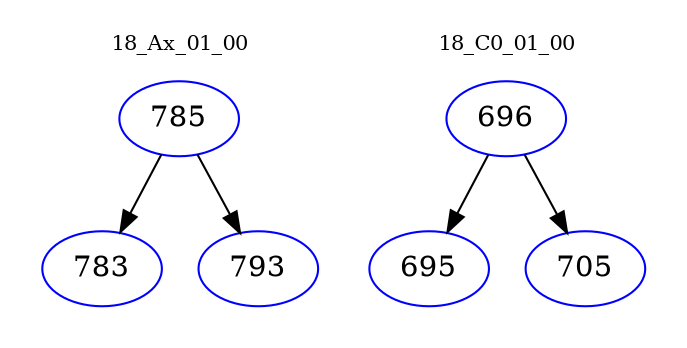digraph{
subgraph cluster_0 {
color = white
label = "18_Ax_01_00";
fontsize=10;
T0_785 [label="785", color="blue"]
T0_785 -> T0_783 [color="black"]
T0_783 [label="783", color="blue"]
T0_785 -> T0_793 [color="black"]
T0_793 [label="793", color="blue"]
}
subgraph cluster_1 {
color = white
label = "18_C0_01_00";
fontsize=10;
T1_696 [label="696", color="blue"]
T1_696 -> T1_695 [color="black"]
T1_695 [label="695", color="blue"]
T1_696 -> T1_705 [color="black"]
T1_705 [label="705", color="blue"]
}
}

